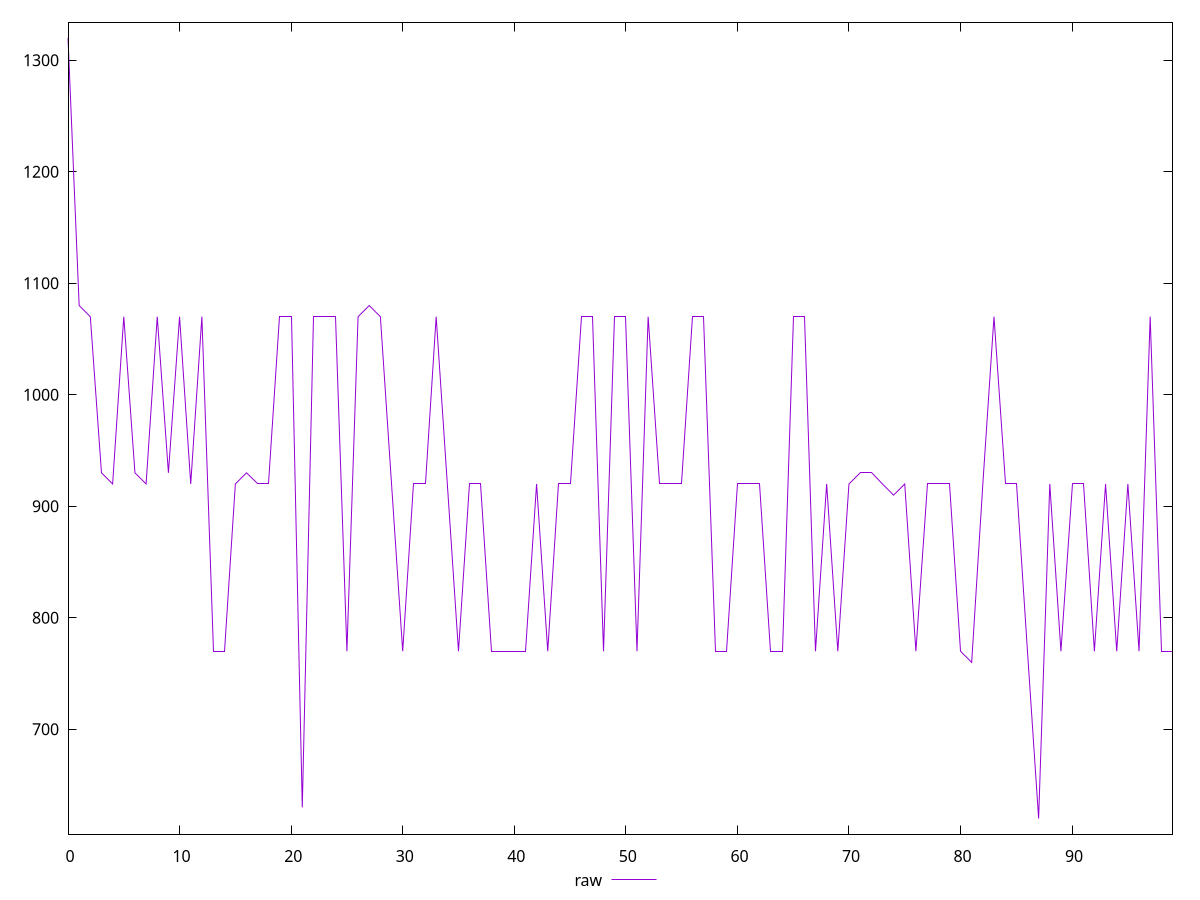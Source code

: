reset

$raw <<EOF
0 1320
1 1080
2 1070
3 930
4 920
5 1070
6 930
7 920
8 1070
9 930
10 1070
11 920
12 1070
13 770
14 770
15 920
16 930
17 920
18 920
19 1070
20 1070
21 630
22 1070
23 1070
24 1070
25 770
26 1070
27 1080
28 1070
29 920
30 770
31 920
32 920
33 1070
34 920
35 770
36 920
37 920
38 770
39 770
40 770
41 770
42 920
43 770
44 920
45 920
46 1070
47 1070
48 770
49 1070
50 1070
51 770
52 1070
53 920
54 920
55 920
56 1070
57 1070
58 770
59 770
60 920
61 920
62 920
63 770
64 770
65 1070
66 1070
67 770
68 920
69 770
70 920
71 930
72 930
73 920
74 910
75 920
76 770
77 920
78 920
79 920
80 770
81 760
82 920
83 1070
84 920
85 920
86 770
87 620
88 920
89 770
90 920
91 920
92 770
93 920
94 770
95 920
96 770
97 1070
98 770
99 770
EOF

set key outside below
set xrange [0:99]
set yrange [606:1334]
set trange [606:1334]
set terminal svg size 640, 500 enhanced background rgb 'white'
set output "reports/report_00032_2021-02-25T10-28-15.087Z/uses-http2/samples/agenda/raw/values.svg"

plot $raw title "raw" with line

reset
